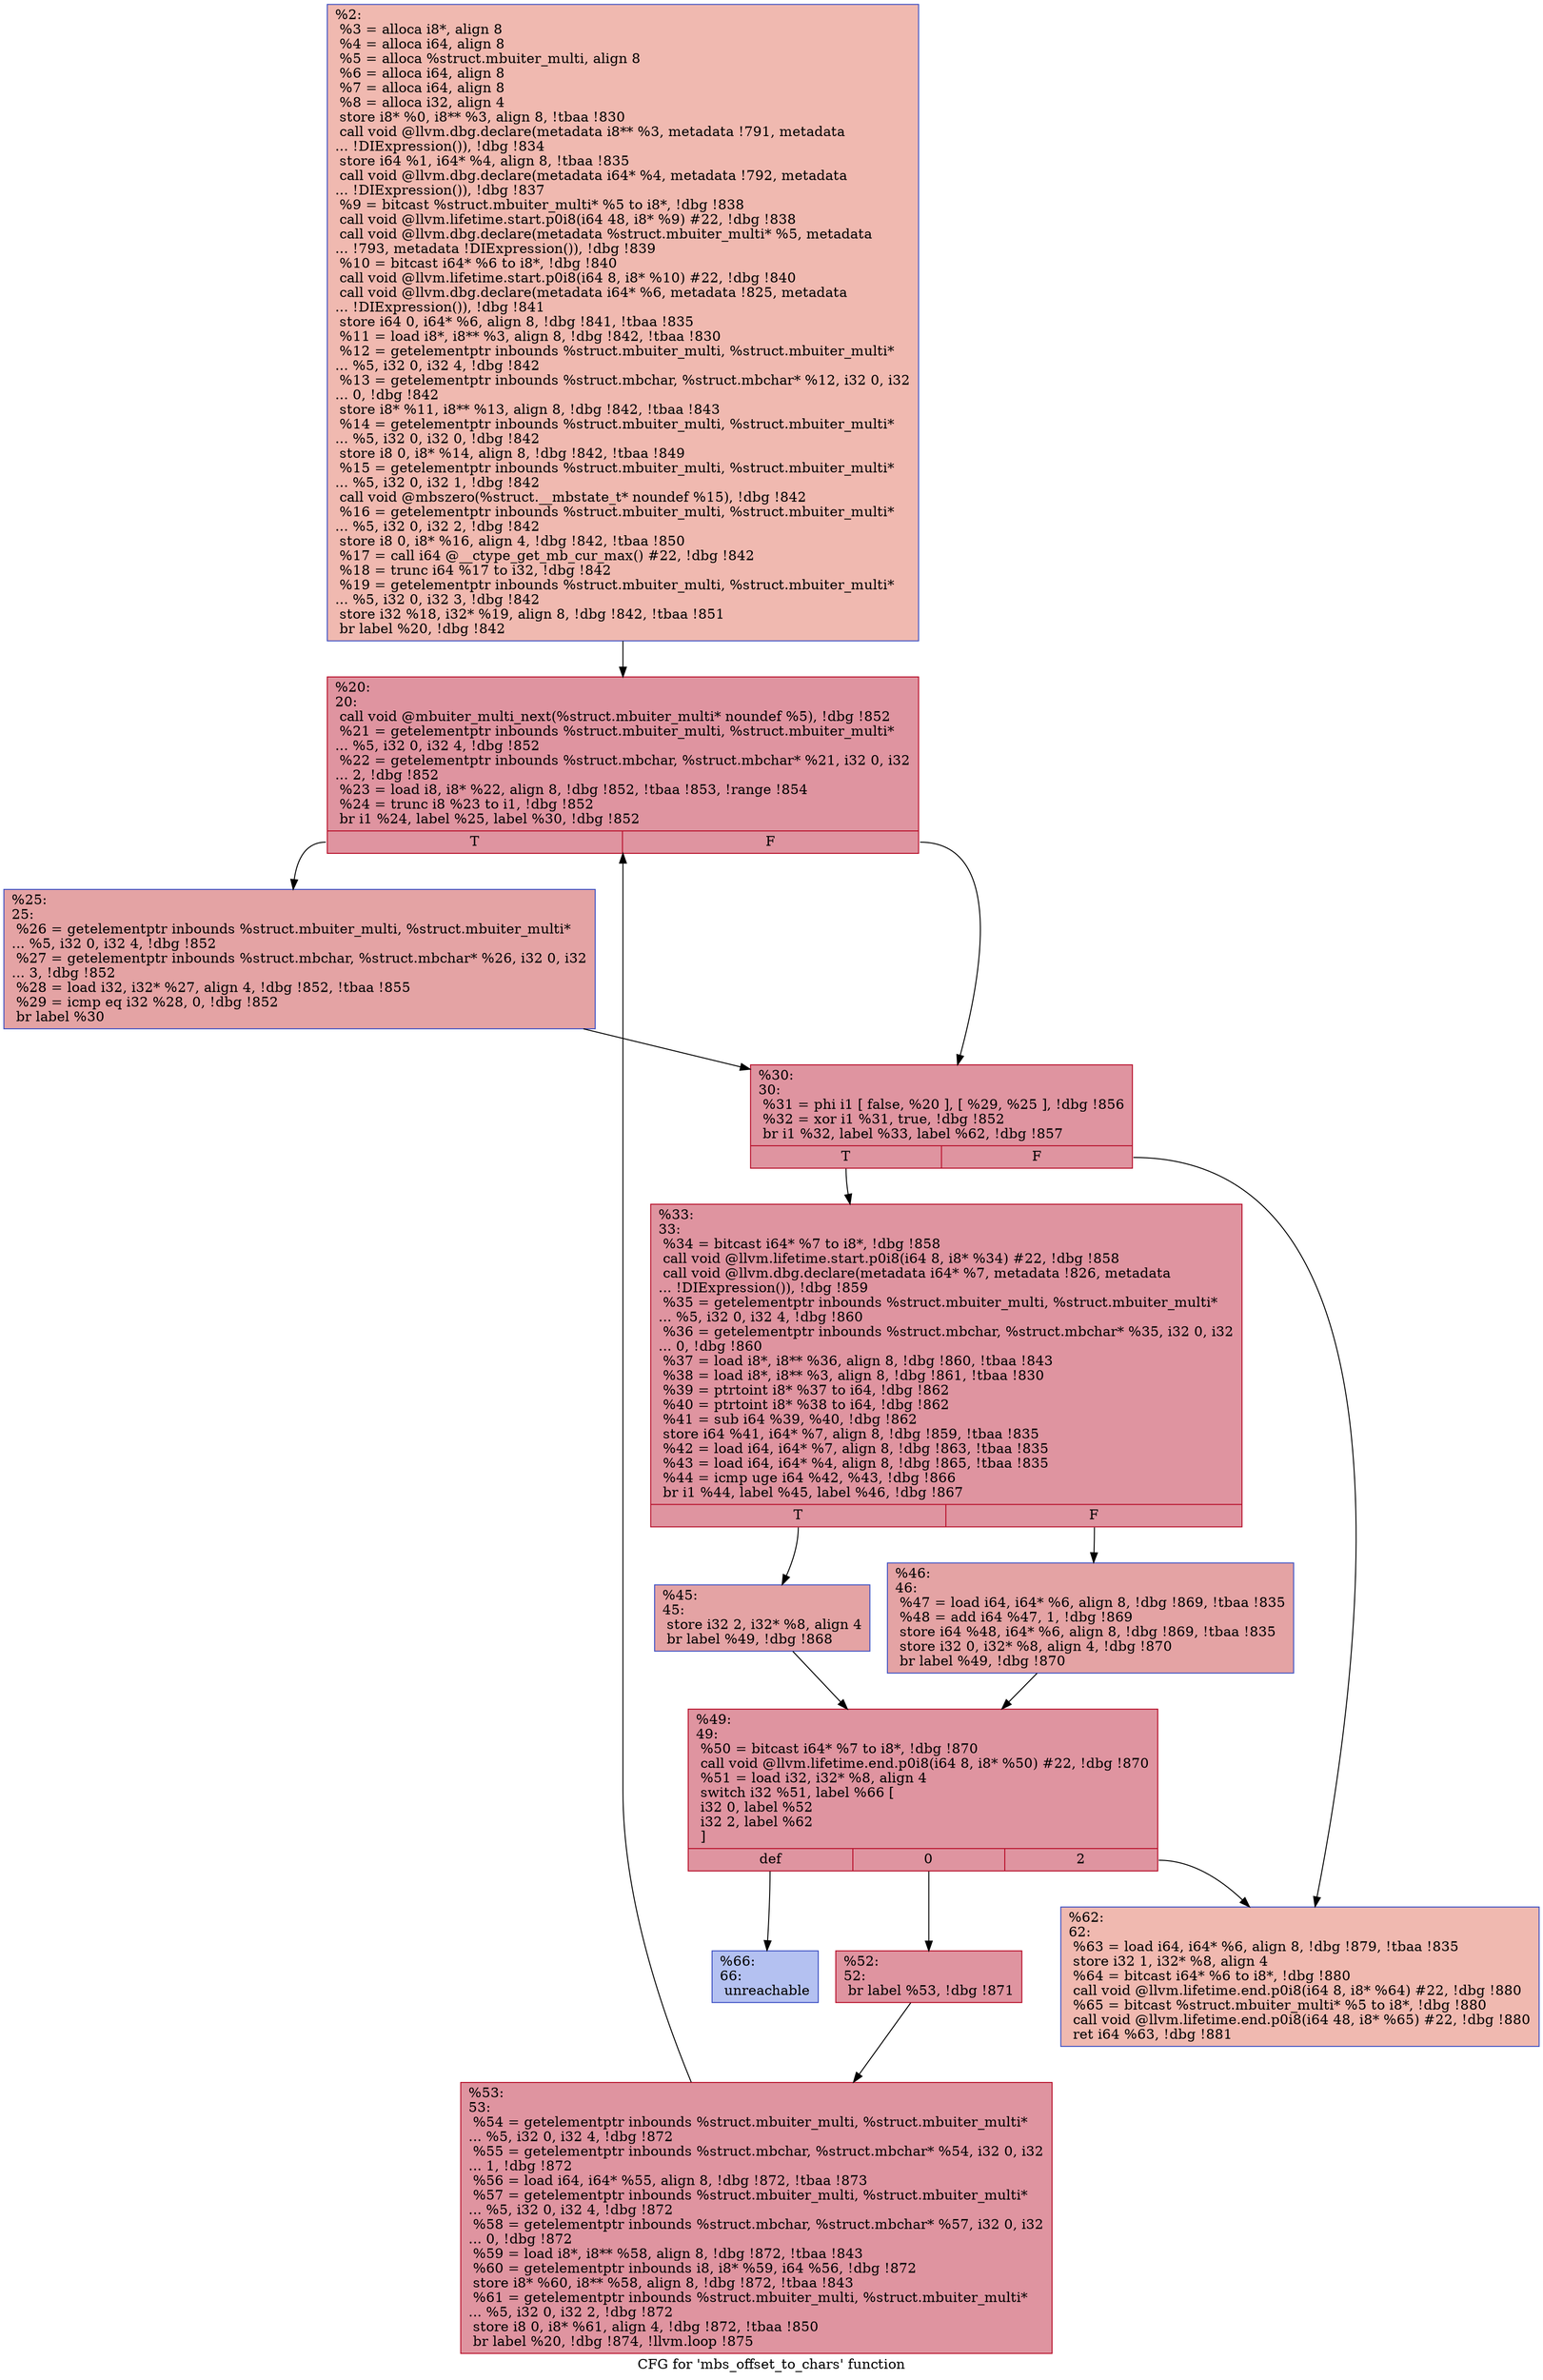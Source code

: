 digraph "CFG for 'mbs_offset_to_chars' function" {
	label="CFG for 'mbs_offset_to_chars' function";

	Node0x2532290 [shape=record,color="#3d50c3ff", style=filled, fillcolor="#de614d70",label="{%2:\l  %3 = alloca i8*, align 8\l  %4 = alloca i64, align 8\l  %5 = alloca %struct.mbuiter_multi, align 8\l  %6 = alloca i64, align 8\l  %7 = alloca i64, align 8\l  %8 = alloca i32, align 4\l  store i8* %0, i8** %3, align 8, !tbaa !830\l  call void @llvm.dbg.declare(metadata i8** %3, metadata !791, metadata\l... !DIExpression()), !dbg !834\l  store i64 %1, i64* %4, align 8, !tbaa !835\l  call void @llvm.dbg.declare(metadata i64* %4, metadata !792, metadata\l... !DIExpression()), !dbg !837\l  %9 = bitcast %struct.mbuiter_multi* %5 to i8*, !dbg !838\l  call void @llvm.lifetime.start.p0i8(i64 48, i8* %9) #22, !dbg !838\l  call void @llvm.dbg.declare(metadata %struct.mbuiter_multi* %5, metadata\l... !793, metadata !DIExpression()), !dbg !839\l  %10 = bitcast i64* %6 to i8*, !dbg !840\l  call void @llvm.lifetime.start.p0i8(i64 8, i8* %10) #22, !dbg !840\l  call void @llvm.dbg.declare(metadata i64* %6, metadata !825, metadata\l... !DIExpression()), !dbg !841\l  store i64 0, i64* %6, align 8, !dbg !841, !tbaa !835\l  %11 = load i8*, i8** %3, align 8, !dbg !842, !tbaa !830\l  %12 = getelementptr inbounds %struct.mbuiter_multi, %struct.mbuiter_multi*\l... %5, i32 0, i32 4, !dbg !842\l  %13 = getelementptr inbounds %struct.mbchar, %struct.mbchar* %12, i32 0, i32\l... 0, !dbg !842\l  store i8* %11, i8** %13, align 8, !dbg !842, !tbaa !843\l  %14 = getelementptr inbounds %struct.mbuiter_multi, %struct.mbuiter_multi*\l... %5, i32 0, i32 0, !dbg !842\l  store i8 0, i8* %14, align 8, !dbg !842, !tbaa !849\l  %15 = getelementptr inbounds %struct.mbuiter_multi, %struct.mbuiter_multi*\l... %5, i32 0, i32 1, !dbg !842\l  call void @mbszero(%struct.__mbstate_t* noundef %15), !dbg !842\l  %16 = getelementptr inbounds %struct.mbuiter_multi, %struct.mbuiter_multi*\l... %5, i32 0, i32 2, !dbg !842\l  store i8 0, i8* %16, align 4, !dbg !842, !tbaa !850\l  %17 = call i64 @__ctype_get_mb_cur_max() #22, !dbg !842\l  %18 = trunc i64 %17 to i32, !dbg !842\l  %19 = getelementptr inbounds %struct.mbuiter_multi, %struct.mbuiter_multi*\l... %5, i32 0, i32 3, !dbg !842\l  store i32 %18, i32* %19, align 8, !dbg !842, !tbaa !851\l  br label %20, !dbg !842\l}"];
	Node0x2532290 -> Node0x2533660;
	Node0x2533660 [shape=record,color="#b70d28ff", style=filled, fillcolor="#b70d2870",label="{%20:\l20:                                               \l  call void @mbuiter_multi_next(%struct.mbuiter_multi* noundef %5), !dbg !852\l  %21 = getelementptr inbounds %struct.mbuiter_multi, %struct.mbuiter_multi*\l... %5, i32 0, i32 4, !dbg !852\l  %22 = getelementptr inbounds %struct.mbchar, %struct.mbchar* %21, i32 0, i32\l... 2, !dbg !852\l  %23 = load i8, i8* %22, align 8, !dbg !852, !tbaa !853, !range !854\l  %24 = trunc i8 %23 to i1, !dbg !852\l  br i1 %24, label %25, label %30, !dbg !852\l|{<s0>T|<s1>F}}"];
	Node0x2533660:s0 -> Node0x25336b0;
	Node0x2533660:s1 -> Node0x2533700;
	Node0x25336b0 [shape=record,color="#3d50c3ff", style=filled, fillcolor="#c32e3170",label="{%25:\l25:                                               \l  %26 = getelementptr inbounds %struct.mbuiter_multi, %struct.mbuiter_multi*\l... %5, i32 0, i32 4, !dbg !852\l  %27 = getelementptr inbounds %struct.mbchar, %struct.mbchar* %26, i32 0, i32\l... 3, !dbg !852\l  %28 = load i32, i32* %27, align 4, !dbg !852, !tbaa !855\l  %29 = icmp eq i32 %28, 0, !dbg !852\l  br label %30\l}"];
	Node0x25336b0 -> Node0x2533700;
	Node0x2533700 [shape=record,color="#b70d28ff", style=filled, fillcolor="#b70d2870",label="{%30:\l30:                                               \l  %31 = phi i1 [ false, %20 ], [ %29, %25 ], !dbg !856\l  %32 = xor i1 %31, true, !dbg !852\l  br i1 %32, label %33, label %62, !dbg !857\l|{<s0>T|<s1>F}}"];
	Node0x2533700:s0 -> Node0x2533750;
	Node0x2533700:s1 -> Node0x2533930;
	Node0x2533750 [shape=record,color="#b70d28ff", style=filled, fillcolor="#b70d2870",label="{%33:\l33:                                               \l  %34 = bitcast i64* %7 to i8*, !dbg !858\l  call void @llvm.lifetime.start.p0i8(i64 8, i8* %34) #22, !dbg !858\l  call void @llvm.dbg.declare(metadata i64* %7, metadata !826, metadata\l... !DIExpression()), !dbg !859\l  %35 = getelementptr inbounds %struct.mbuiter_multi, %struct.mbuiter_multi*\l... %5, i32 0, i32 4, !dbg !860\l  %36 = getelementptr inbounds %struct.mbchar, %struct.mbchar* %35, i32 0, i32\l... 0, !dbg !860\l  %37 = load i8*, i8** %36, align 8, !dbg !860, !tbaa !843\l  %38 = load i8*, i8** %3, align 8, !dbg !861, !tbaa !830\l  %39 = ptrtoint i8* %37 to i64, !dbg !862\l  %40 = ptrtoint i8* %38 to i64, !dbg !862\l  %41 = sub i64 %39, %40, !dbg !862\l  store i64 %41, i64* %7, align 8, !dbg !859, !tbaa !835\l  %42 = load i64, i64* %7, align 8, !dbg !863, !tbaa !835\l  %43 = load i64, i64* %4, align 8, !dbg !865, !tbaa !835\l  %44 = icmp uge i64 %42, %43, !dbg !866\l  br i1 %44, label %45, label %46, !dbg !867\l|{<s0>T|<s1>F}}"];
	Node0x2533750:s0 -> Node0x25337a0;
	Node0x2533750:s1 -> Node0x25337f0;
	Node0x25337a0 [shape=record,color="#3d50c3ff", style=filled, fillcolor="#c32e3170",label="{%45:\l45:                                               \l  store i32 2, i32* %8, align 4\l  br label %49, !dbg !868\l}"];
	Node0x25337a0 -> Node0x2533840;
	Node0x25337f0 [shape=record,color="#3d50c3ff", style=filled, fillcolor="#c32e3170",label="{%46:\l46:                                               \l  %47 = load i64, i64* %6, align 8, !dbg !869, !tbaa !835\l  %48 = add i64 %47, 1, !dbg !869\l  store i64 %48, i64* %6, align 8, !dbg !869, !tbaa !835\l  store i32 0, i32* %8, align 4, !dbg !870\l  br label %49, !dbg !870\l}"];
	Node0x25337f0 -> Node0x2533840;
	Node0x2533840 [shape=record,color="#b70d28ff", style=filled, fillcolor="#b70d2870",label="{%49:\l49:                                               \l  %50 = bitcast i64* %7 to i8*, !dbg !870\l  call void @llvm.lifetime.end.p0i8(i64 8, i8* %50) #22, !dbg !870\l  %51 = load i32, i32* %8, align 4\l  switch i32 %51, label %66 [\l    i32 0, label %52\l    i32 2, label %62\l  ]\l|{<s0>def|<s1>0|<s2>2}}"];
	Node0x2533840:s0 -> Node0x2533980;
	Node0x2533840:s1 -> Node0x2533890;
	Node0x2533840:s2 -> Node0x2533930;
	Node0x2533890 [shape=record,color="#b70d28ff", style=filled, fillcolor="#b70d2870",label="{%52:\l52:                                               \l  br label %53, !dbg !871\l}"];
	Node0x2533890 -> Node0x25338e0;
	Node0x25338e0 [shape=record,color="#b70d28ff", style=filled, fillcolor="#b70d2870",label="{%53:\l53:                                               \l  %54 = getelementptr inbounds %struct.mbuiter_multi, %struct.mbuiter_multi*\l... %5, i32 0, i32 4, !dbg !872\l  %55 = getelementptr inbounds %struct.mbchar, %struct.mbchar* %54, i32 0, i32\l... 1, !dbg !872\l  %56 = load i64, i64* %55, align 8, !dbg !872, !tbaa !873\l  %57 = getelementptr inbounds %struct.mbuiter_multi, %struct.mbuiter_multi*\l... %5, i32 0, i32 4, !dbg !872\l  %58 = getelementptr inbounds %struct.mbchar, %struct.mbchar* %57, i32 0, i32\l... 0, !dbg !872\l  %59 = load i8*, i8** %58, align 8, !dbg !872, !tbaa !843\l  %60 = getelementptr inbounds i8, i8* %59, i64 %56, !dbg !872\l  store i8* %60, i8** %58, align 8, !dbg !872, !tbaa !843\l  %61 = getelementptr inbounds %struct.mbuiter_multi, %struct.mbuiter_multi*\l... %5, i32 0, i32 2, !dbg !872\l  store i8 0, i8* %61, align 4, !dbg !872, !tbaa !850\l  br label %20, !dbg !874, !llvm.loop !875\l}"];
	Node0x25338e0 -> Node0x2533660;
	Node0x2533930 [shape=record,color="#3d50c3ff", style=filled, fillcolor="#de614d70",label="{%62:\l62:                                               \l  %63 = load i64, i64* %6, align 8, !dbg !879, !tbaa !835\l  store i32 1, i32* %8, align 4\l  %64 = bitcast i64* %6 to i8*, !dbg !880\l  call void @llvm.lifetime.end.p0i8(i64 8, i8* %64) #22, !dbg !880\l  %65 = bitcast %struct.mbuiter_multi* %5 to i8*, !dbg !880\l  call void @llvm.lifetime.end.p0i8(i64 48, i8* %65) #22, !dbg !880\l  ret i64 %63, !dbg !881\l}"];
	Node0x2533980 [shape=record,color="#3d50c3ff", style=filled, fillcolor="#5572df70",label="{%66:\l66:                                               \l  unreachable\l}"];
}
